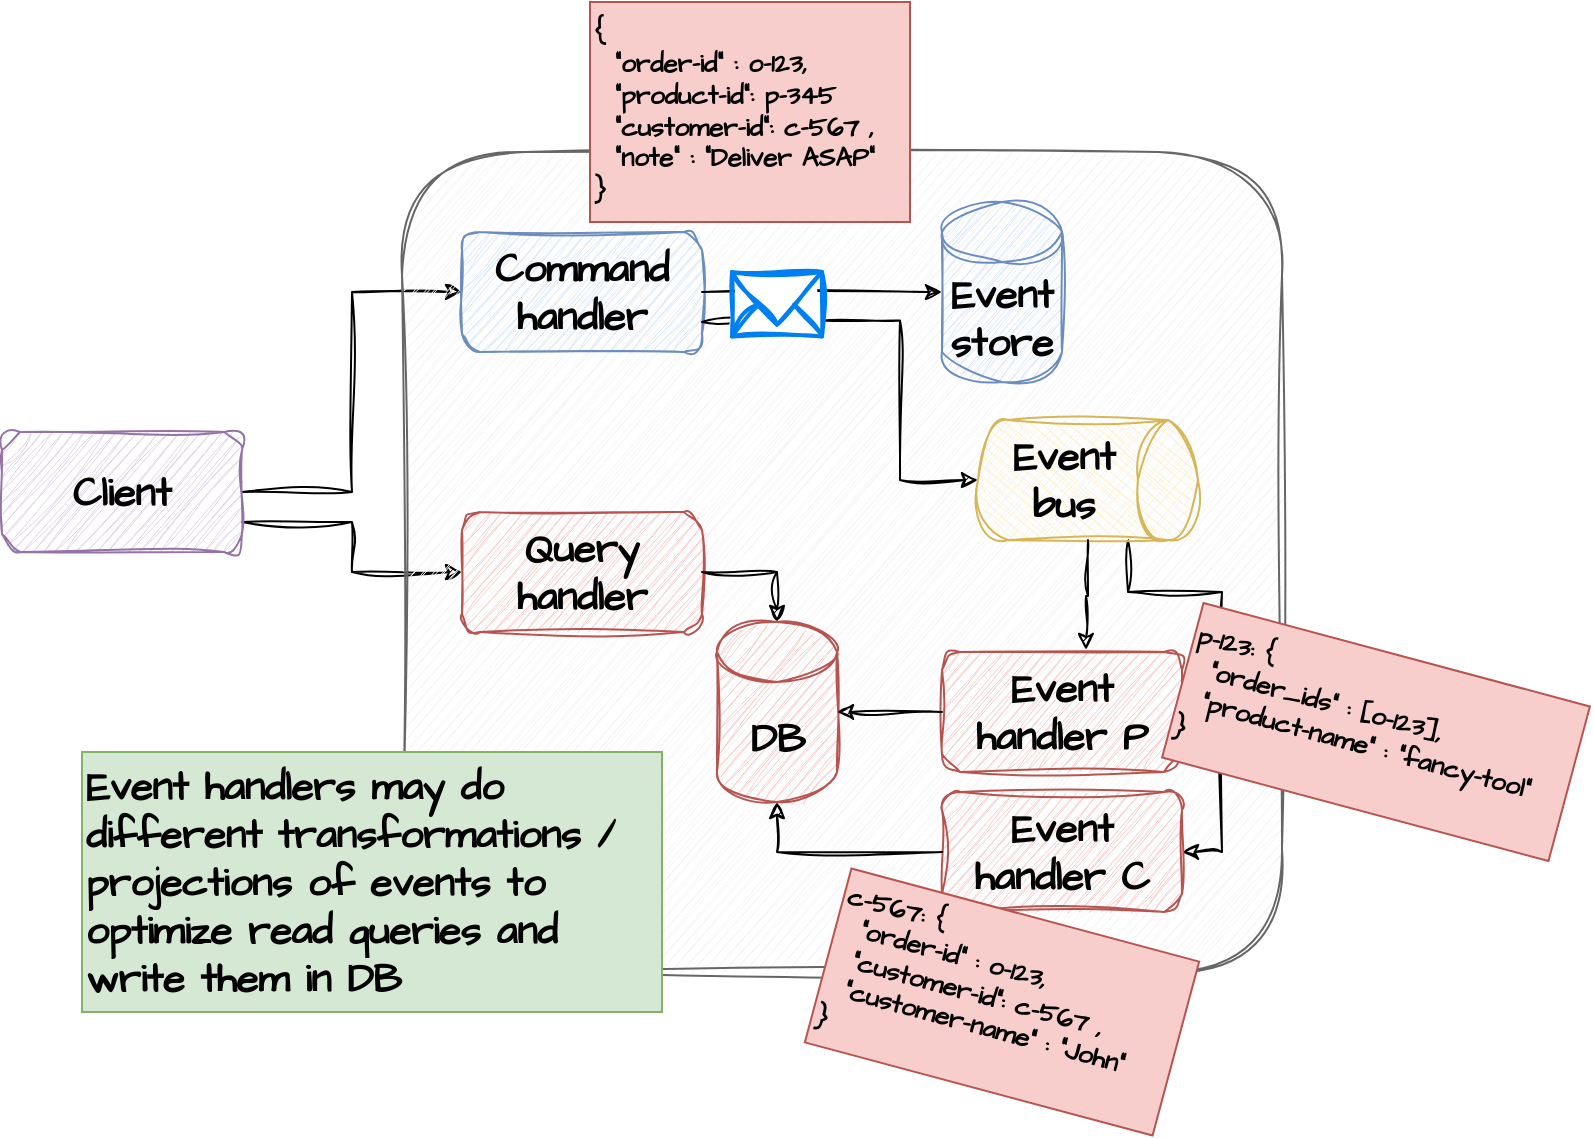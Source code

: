 <mxfile version="22.0.0" type="device">
  <diagram name="Page-1" id="CrQNqwhHEHxYHjF4h9j1">
    <mxGraphModel dx="1034" dy="1774" grid="1" gridSize="10" guides="1" tooltips="1" connect="1" arrows="1" fold="1" page="1" pageScale="1" pageWidth="827" pageHeight="1169" math="0" shadow="0">
      <root>
        <mxCell id="0" />
        <mxCell id="1" parent="0" />
        <mxCell id="Vd-SFsxZ9GdNYQf4C6x5-20" style="edgeStyle=orthogonalEdgeStyle;rounded=0;sketch=1;hachureGap=4;jiggle=2;curveFitting=1;orthogonalLoop=1;jettySize=auto;html=1;entryX=0;entryY=0.5;entryDx=0;entryDy=0;fontFamily=Architects Daughter;fontSource=https%3A%2F%2Ffonts.googleapis.com%2Fcss%3Ffamily%3DArchitects%2BDaughter;fontSize=16;" parent="1" source="Vd-SFsxZ9GdNYQf4C6x5-1" target="Vd-SFsxZ9GdNYQf4C6x5-3" edge="1">
          <mxGeometry relative="1" as="geometry" />
        </mxCell>
        <mxCell id="Vd-SFsxZ9GdNYQf4C6x5-21" style="edgeStyle=orthogonalEdgeStyle;rounded=0;sketch=1;hachureGap=4;jiggle=2;curveFitting=1;orthogonalLoop=1;jettySize=auto;html=1;exitX=1;exitY=0.75;exitDx=0;exitDy=0;entryX=0;entryY=0.5;entryDx=0;entryDy=0;fontFamily=Architects Daughter;fontSource=https%3A%2F%2Ffonts.googleapis.com%2Fcss%3Ffamily%3DArchitects%2BDaughter;fontSize=16;" parent="1" source="Vd-SFsxZ9GdNYQf4C6x5-1" target="Vd-SFsxZ9GdNYQf4C6x5-4" edge="1">
          <mxGeometry relative="1" as="geometry" />
        </mxCell>
        <mxCell id="Vd-SFsxZ9GdNYQf4C6x5-1" value="Client" style="rounded=1;whiteSpace=wrap;html=1;sketch=1;hachureGap=4;jiggle=2;curveFitting=1;fontFamily=Architects Daughter;fontSource=https%3A%2F%2Ffonts.googleapis.com%2Fcss%3Ffamily%3DArchitects%2BDaughter;fontSize=20;fontStyle=1;fillColor=#e1d5e7;strokeColor=#9673a6;" parent="1" vertex="1">
          <mxGeometry x="40" y="190" width="120" height="60" as="geometry" />
        </mxCell>
        <mxCell id="Vd-SFsxZ9GdNYQf4C6x5-2" value="" style="rounded=1;whiteSpace=wrap;html=1;sketch=1;hachureGap=4;jiggle=2;curveFitting=1;fontFamily=Architects Daughter;fontSource=https%3A%2F%2Ffonts.googleapis.com%2Fcss%3Ffamily%3DArchitects%2BDaughter;fontSize=20;fillColor=#f5f5f5;fontColor=#333333;strokeColor=#666666;" parent="1" vertex="1">
          <mxGeometry x="240" y="50" width="440" height="410" as="geometry" />
        </mxCell>
        <mxCell id="Vd-SFsxZ9GdNYQf4C6x5-3" value="&lt;b&gt;Command handler&lt;/b&gt;" style="rounded=1;whiteSpace=wrap;html=1;sketch=1;hachureGap=4;jiggle=2;curveFitting=1;fontFamily=Architects Daughter;fontSource=https%3A%2F%2Ffonts.googleapis.com%2Fcss%3Ffamily%3DArchitects%2BDaughter;fontSize=20;fillColor=#dae8fc;strokeColor=#6c8ebf;" parent="1" vertex="1">
          <mxGeometry x="270" y="90" width="120" height="60" as="geometry" />
        </mxCell>
        <mxCell id="Vd-SFsxZ9GdNYQf4C6x5-4" value="&lt;b&gt;Query handler&lt;/b&gt;" style="rounded=1;whiteSpace=wrap;html=1;sketch=1;hachureGap=4;jiggle=2;curveFitting=1;fontFamily=Architects Daughter;fontSource=https%3A%2F%2Ffonts.googleapis.com%2Fcss%3Ffamily%3DArchitects%2BDaughter;fontSize=20;fillColor=#f8cecc;strokeColor=#b85450;" parent="1" vertex="1">
          <mxGeometry x="270" y="230" width="120" height="60" as="geometry" />
        </mxCell>
        <mxCell id="Vd-SFsxZ9GdNYQf4C6x5-5" value="Event store" style="shape=cylinder3;whiteSpace=wrap;html=1;boundedLbl=1;backgroundOutline=1;size=15;sketch=1;hachureGap=4;jiggle=2;curveFitting=1;fontFamily=Architects Daughter;fontSource=https%3A%2F%2Ffonts.googleapis.com%2Fcss%3Ffamily%3DArchitects%2BDaughter;fontSize=20;fontStyle=1;fillColor=#dae8fc;strokeColor=#6c8ebf;" parent="1" vertex="1">
          <mxGeometry x="510" y="75" width="60" height="90" as="geometry" />
        </mxCell>
        <mxCell id="Vd-SFsxZ9GdNYQf4C6x5-24" style="edgeStyle=orthogonalEdgeStyle;rounded=0;sketch=1;hachureGap=4;jiggle=2;curveFitting=1;orthogonalLoop=1;jettySize=auto;html=1;exitX=1;exitY=0;exitDx=0;exitDy=35;exitPerimeter=0;entryX=1;entryY=0.5;entryDx=0;entryDy=0;fontFamily=Architects Daughter;fontSource=https%3A%2F%2Ffonts.googleapis.com%2Fcss%3Ffamily%3DArchitects%2BDaughter;fontSize=16;" parent="1" source="Vd-SFsxZ9GdNYQf4C6x5-6" target="Vd-SFsxZ9GdNYQf4C6x5-22" edge="1">
          <mxGeometry relative="1" as="geometry">
            <Array as="points">
              <mxPoint x="603" y="270" />
              <mxPoint x="650" y="270" />
              <mxPoint x="650" y="400" />
            </Array>
          </mxGeometry>
        </mxCell>
        <mxCell id="Vd-SFsxZ9GdNYQf4C6x5-6" value="&lt;b&gt;Event bus&lt;/b&gt;" style="shape=cylinder3;whiteSpace=wrap;html=1;boundedLbl=1;backgroundOutline=1;size=15;sketch=1;hachureGap=4;jiggle=2;curveFitting=1;fontFamily=Architects Daughter;fontSource=https%3A%2F%2Ffonts.googleapis.com%2Fcss%3Ffamily%3DArchitects%2BDaughter;fontSize=20;rotation=90;horizontal=0;fillColor=#fff2cc;strokeColor=#d6b656;" parent="1" vertex="1">
          <mxGeometry x="553" y="159" width="60" height="110" as="geometry" />
        </mxCell>
        <mxCell id="Vd-SFsxZ9GdNYQf4C6x5-7" value="&lt;b&gt;Event handler P&lt;/b&gt;" style="rounded=1;whiteSpace=wrap;html=1;sketch=1;hachureGap=4;jiggle=2;curveFitting=1;fontFamily=Architects Daughter;fontSource=https%3A%2F%2Ffonts.googleapis.com%2Fcss%3Ffamily%3DArchitects%2BDaughter;fontSize=20;fillColor=#f8cecc;strokeColor=#b85450;" parent="1" vertex="1">
          <mxGeometry x="510" y="300" width="120" height="60" as="geometry" />
        </mxCell>
        <mxCell id="Vd-SFsxZ9GdNYQf4C6x5-8" value="DB" style="shape=cylinder3;whiteSpace=wrap;html=1;boundedLbl=1;backgroundOutline=1;size=15;sketch=1;hachureGap=4;jiggle=2;curveFitting=1;fontFamily=Architects Daughter;fontSource=https%3A%2F%2Ffonts.googleapis.com%2Fcss%3Ffamily%3DArchitects%2BDaughter;fontSize=20;fontStyle=1;fillColor=#f8cecc;strokeColor=#b85450;" parent="1" vertex="1">
          <mxGeometry x="397.5" y="285" width="60" height="90" as="geometry" />
        </mxCell>
        <mxCell id="Vd-SFsxZ9GdNYQf4C6x5-9" style="edgeStyle=orthogonalEdgeStyle;rounded=0;sketch=1;hachureGap=4;jiggle=2;curveFitting=1;orthogonalLoop=1;jettySize=auto;html=1;exitX=1;exitY=0.5;exitDx=0;exitDy=0;entryX=0;entryY=0.5;entryDx=0;entryDy=0;entryPerimeter=0;fontFamily=Architects Daughter;fontSource=https%3A%2F%2Ffonts.googleapis.com%2Fcss%3Ffamily%3DArchitects%2BDaughter;fontSize=16;" parent="1" source="Vd-SFsxZ9GdNYQf4C6x5-3" target="Vd-SFsxZ9GdNYQf4C6x5-5" edge="1">
          <mxGeometry relative="1" as="geometry" />
        </mxCell>
        <mxCell id="Vd-SFsxZ9GdNYQf4C6x5-10" style="edgeStyle=orthogonalEdgeStyle;rounded=0;sketch=1;hachureGap=4;jiggle=2;curveFitting=1;orthogonalLoop=1;jettySize=auto;html=1;exitX=1;exitY=0.75;exitDx=0;exitDy=0;entryX=0.5;entryY=1;entryDx=0;entryDy=0;entryPerimeter=0;fontFamily=Architects Daughter;fontSource=https%3A%2F%2Ffonts.googleapis.com%2Fcss%3Ffamily%3DArchitects%2BDaughter;fontSize=16;" parent="1" source="Vd-SFsxZ9GdNYQf4C6x5-12" target="Vd-SFsxZ9GdNYQf4C6x5-6" edge="1">
          <mxGeometry relative="1" as="geometry" />
        </mxCell>
        <mxCell id="Vd-SFsxZ9GdNYQf4C6x5-11" value="" style="edgeStyle=orthogonalEdgeStyle;rounded=0;sketch=1;hachureGap=4;jiggle=2;curveFitting=1;orthogonalLoop=1;jettySize=auto;html=1;exitX=1;exitY=0.75;exitDx=0;exitDy=0;entryX=0.5;entryY=1;entryDx=0;entryDy=0;entryPerimeter=0;fontFamily=Architects Daughter;fontSource=https%3A%2F%2Ffonts.googleapis.com%2Fcss%3Ffamily%3DArchitects%2BDaughter;fontSize=16;" parent="1" source="Vd-SFsxZ9GdNYQf4C6x5-3" target="Vd-SFsxZ9GdNYQf4C6x5-12" edge="1">
          <mxGeometry relative="1" as="geometry">
            <mxPoint x="390" y="135" as="sourcePoint" />
            <mxPoint x="525" y="215" as="targetPoint" />
          </mxGeometry>
        </mxCell>
        <mxCell id="Vd-SFsxZ9GdNYQf4C6x5-12" value="" style="html=1;verticalLabelPosition=bottom;align=center;labelBackgroundColor=#ffffff;verticalAlign=top;strokeWidth=2;strokeColor=#0080F0;shadow=0;dashed=0;shape=mxgraph.ios7.icons.mail;sketch=1;hachureGap=4;jiggle=2;curveFitting=1;fontFamily=Architects Daughter;fontSource=https%3A%2F%2Ffonts.googleapis.com%2Fcss%3Ffamily%3DArchitects%2BDaughter;fontSize=20;" parent="1" vertex="1">
          <mxGeometry x="405" y="110" width="45" height="32.25" as="geometry" />
        </mxCell>
        <mxCell id="Vd-SFsxZ9GdNYQf4C6x5-17" style="edgeStyle=orthogonalEdgeStyle;rounded=0;sketch=1;hachureGap=4;jiggle=2;curveFitting=1;orthogonalLoop=1;jettySize=auto;html=1;exitX=1;exitY=0.5;exitDx=0;exitDy=0;exitPerimeter=0;entryX=0.6;entryY=-0.017;entryDx=0;entryDy=0;entryPerimeter=0;fontFamily=Architects Daughter;fontSource=https%3A%2F%2Ffonts.googleapis.com%2Fcss%3Ffamily%3DArchitects%2BDaughter;fontSize=16;" parent="1" source="Vd-SFsxZ9GdNYQf4C6x5-6" target="Vd-SFsxZ9GdNYQf4C6x5-7" edge="1">
          <mxGeometry relative="1" as="geometry" />
        </mxCell>
        <mxCell id="Vd-SFsxZ9GdNYQf4C6x5-18" style="edgeStyle=orthogonalEdgeStyle;rounded=0;sketch=1;hachureGap=4;jiggle=2;curveFitting=1;orthogonalLoop=1;jettySize=auto;html=1;exitX=0;exitY=0.5;exitDx=0;exitDy=0;entryX=1;entryY=0.5;entryDx=0;entryDy=0;entryPerimeter=0;fontFamily=Architects Daughter;fontSource=https%3A%2F%2Ffonts.googleapis.com%2Fcss%3Ffamily%3DArchitects%2BDaughter;fontSize=16;" parent="1" source="Vd-SFsxZ9GdNYQf4C6x5-7" target="Vd-SFsxZ9GdNYQf4C6x5-8" edge="1">
          <mxGeometry relative="1" as="geometry" />
        </mxCell>
        <mxCell id="Vd-SFsxZ9GdNYQf4C6x5-19" style="edgeStyle=orthogonalEdgeStyle;rounded=0;sketch=1;hachureGap=4;jiggle=2;curveFitting=1;orthogonalLoop=1;jettySize=auto;html=1;exitX=1;exitY=0.5;exitDx=0;exitDy=0;entryX=0.5;entryY=0;entryDx=0;entryDy=0;entryPerimeter=0;fontFamily=Architects Daughter;fontSource=https%3A%2F%2Ffonts.googleapis.com%2Fcss%3Ffamily%3DArchitects%2BDaughter;fontSize=16;" parent="1" source="Vd-SFsxZ9GdNYQf4C6x5-4" target="Vd-SFsxZ9GdNYQf4C6x5-8" edge="1">
          <mxGeometry relative="1" as="geometry" />
        </mxCell>
        <mxCell id="Vd-SFsxZ9GdNYQf4C6x5-22" value="&lt;b&gt;Event handler C&lt;/b&gt;" style="rounded=1;whiteSpace=wrap;html=1;sketch=1;hachureGap=4;jiggle=2;curveFitting=1;fontFamily=Architects Daughter;fontSource=https%3A%2F%2Ffonts.googleapis.com%2Fcss%3Ffamily%3DArchitects%2BDaughter;fontSize=20;fillColor=#f8cecc;strokeColor=#b85450;" parent="1" vertex="1">
          <mxGeometry x="510" y="370" width="120" height="60" as="geometry" />
        </mxCell>
        <mxCell id="Vd-SFsxZ9GdNYQf4C6x5-23" style="edgeStyle=orthogonalEdgeStyle;rounded=0;sketch=1;hachureGap=4;jiggle=2;curveFitting=1;orthogonalLoop=1;jettySize=auto;html=1;exitX=0;exitY=0.5;exitDx=0;exitDy=0;entryX=0.5;entryY=1;entryDx=0;entryDy=0;entryPerimeter=0;fontFamily=Architects Daughter;fontSource=https%3A%2F%2Ffonts.googleapis.com%2Fcss%3Ffamily%3DArchitects%2BDaughter;fontSize=16;" parent="1" source="Vd-SFsxZ9GdNYQf4C6x5-22" target="Vd-SFsxZ9GdNYQf4C6x5-8" edge="1">
          <mxGeometry relative="1" as="geometry" />
        </mxCell>
        <mxCell id="MmckMgiu2pf4eX9nvyaH-1" value="&lt;font style=&quot;font-size: 13px;&quot;&gt;{&lt;br style=&quot;font-size: 13px;&quot;&gt;&amp;nbsp; &quot;order-id&quot; : o-123,&lt;br&gt;&amp;nbsp; &quot;product-id&quot;: p-345&lt;br style=&quot;font-size: 13px;&quot;&gt;&lt;/font&gt;&lt;div style=&quot;font-size: 13px;&quot;&gt;&lt;span style=&quot;background-color: initial; font-size: 13px;&quot;&gt;&lt;font style=&quot;font-size: 13px;&quot;&gt;&amp;nbsp; &quot;customer-id&quot;: c-567 ,&lt;/font&gt;&lt;/span&gt;&lt;/div&gt;&lt;div style=&quot;font-size: 13px;&quot;&gt;&lt;span style=&quot;background-color: initial; font-size: 13px;&quot;&gt;&lt;font style=&quot;font-size: 13px;&quot;&gt;&amp;nbsp; &quot;note&quot; : &quot;Deliver ASAP&quot;&lt;/font&gt;&lt;/span&gt;&lt;/div&gt;&lt;font style=&quot;font-size: 13px;&quot;&gt;}&lt;/font&gt;" style="text;html=1;align=left;verticalAlign=middle;resizable=0;points=[];autosize=1;strokeColor=#b85450;fillColor=#f8cecc;fontSize=13;fontFamily=Architects Daughter;fontStyle=1" vertex="1" parent="1">
          <mxGeometry x="334" y="-25" width="160" height="110" as="geometry" />
        </mxCell>
        <mxCell id="MmckMgiu2pf4eX9nvyaH-4" value="&lt;font style=&quot;font-size: 13px;&quot;&gt;c-567: {&lt;br style=&quot;font-size: 13px;&quot;&gt;&amp;nbsp; &quot;order-id&quot; : o-123,&lt;br style=&quot;font-size: 13px;&quot;&gt;&lt;/font&gt;&lt;div style=&quot;font-size: 13px;&quot;&gt;&lt;span style=&quot;background-color: initial; font-size: 13px;&quot;&gt;&lt;font style=&quot;font-size: 13px;&quot;&gt;&amp;nbsp; &quot;customer-id&quot;: c-567 ,&lt;/font&gt;&lt;/span&gt;&lt;/div&gt;&lt;div style=&quot;font-size: 13px;&quot;&gt;&lt;span style=&quot;background-color: initial; font-size: 13px;&quot;&gt;&lt;font style=&quot;font-size: 13px;&quot;&gt;&amp;nbsp; &quot;customer-name&quot; : &quot;John&quot;&lt;/font&gt;&lt;/span&gt;&lt;/div&gt;&lt;font style=&quot;font-size: 13px;&quot;&gt;}&lt;/font&gt;" style="text;html=1;align=left;verticalAlign=middle;resizable=0;points=[];autosize=1;strokeColor=#b85450;fillColor=#f8cecc;fontSize=13;fontFamily=Architects Daughter;fontStyle=1;rotation=15;" vertex="1" parent="1">
          <mxGeometry x="450" y="430" width="180" height="90" as="geometry" />
        </mxCell>
        <mxCell id="MmckMgiu2pf4eX9nvyaH-5" value="&lt;font style=&quot;font-size: 13px;&quot;&gt;p-123: {&lt;br style=&quot;font-size: 13px;&quot;&gt;&amp;nbsp; &quot;order_ids&quot; : [o-123],&lt;br style=&quot;font-size: 13px;&quot;&gt;&lt;/font&gt;&lt;div style=&quot;font-size: 13px;&quot;&gt;&lt;span style=&quot;background-color: initial; font-size: 13px;&quot;&gt;&lt;font style=&quot;font-size: 13px;&quot;&gt;&amp;nbsp; &quot;product-name&quot; : &quot;fancy-tool&quot;&lt;/font&gt;&lt;/span&gt;&lt;/div&gt;&lt;font style=&quot;font-size: 13px;&quot;&gt;}&lt;/font&gt;" style="text;html=1;align=left;verticalAlign=middle;resizable=0;points=[];autosize=1;strokeColor=#b85450;fillColor=#f8cecc;fontSize=13;fontFamily=Architects Daughter;fontStyle=1;rotation=15;" vertex="1" parent="1">
          <mxGeometry x="627" y="300" width="200" height="80" as="geometry" />
        </mxCell>
        <mxCell id="MmckMgiu2pf4eX9nvyaH-6" value="Event handlers may do different transformations / projections of events to optimize read queries and write them in DB" style="text;html=1;strokeColor=#82b366;fillColor=#d5e8d4;align=left;verticalAlign=middle;whiteSpace=wrap;rounded=0;fontSize=20;fontFamily=Architects Daughter;fontStyle=1" vertex="1" parent="1">
          <mxGeometry x="80" y="350" width="290" height="130" as="geometry" />
        </mxCell>
      </root>
    </mxGraphModel>
  </diagram>
</mxfile>
